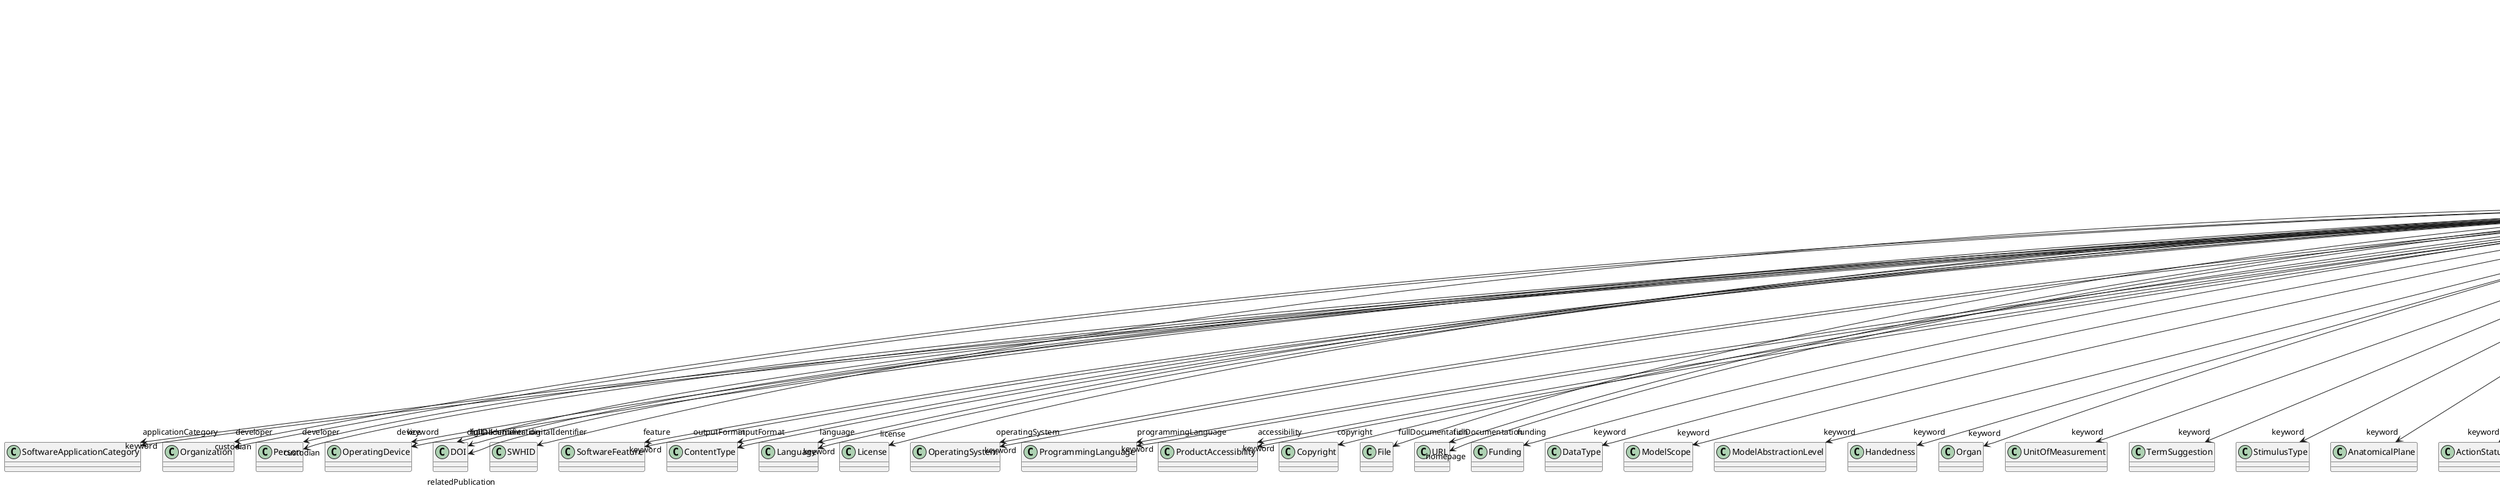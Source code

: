 @startuml
class SoftwareVersion {
+applicationCategory
+developer
+device
+digitalIdentifier
+feature
+requirement
+inputFormat
+isAlternativeVersionOf
+isNewVersionOf
+language
+license
+operatingSystem
+outputFormat
+programmingLanguage
+accessibility
+copyright
+custodian
+description
+fullDocumentation
+fullName
+funding
+homepage
+howToCite
+keyword
+otherContribution
+relatedPublication
+releaseDate
+repository
+shortName
+supportChannel
+versionIdentifier
+versionInnovation

}
SoftwareVersion -d-> "applicationCategory" SoftwareApplicationCategory
SoftwareVersion -d-> "developer" Organization
SoftwareVersion -d-> "developer" Person
SoftwareVersion -d-> "device" OperatingDevice
SoftwareVersion -d-> "digitalIdentifier" DOI
SoftwareVersion -d-> "digitalIdentifier" SWHID
SoftwareVersion -d-> "feature" SoftwareFeature
SoftwareVersion -d-> "inputFormat" ContentType
SoftwareVersion -d-> "isAlternativeVersionOf" SoftwareVersion
SoftwareVersion -d-> "isNewVersionOf" SoftwareVersion
SoftwareVersion -d-> "language" Language
SoftwareVersion -d-> "license" License
SoftwareVersion -d-> "operatingSystem" OperatingSystem
SoftwareVersion -d-> "outputFormat" ContentType
SoftwareVersion -d-> "programmingLanguage" ProgrammingLanguage
SoftwareVersion -d-> "accessibility" ProductAccessibility
SoftwareVersion -d-> "copyright" Copyright
SoftwareVersion -d-> "custodian" Organization
SoftwareVersion -d-> "custodian" Person
SoftwareVersion -d-> "fullDocumentation" DOI
SoftwareVersion -d-> "fullDocumentation" File
SoftwareVersion -d-> "fullDocumentation" URL
SoftwareVersion -d-> "funding" Funding
SoftwareVersion -d-> "homepage" URL
SoftwareVersion -d-> "keyword" DataType
SoftwareVersion -d-> "keyword" ModelScope
SoftwareVersion -d-> "keyword" ModelAbstractionLevel
SoftwareVersion -d-> "keyword" Handedness
SoftwareVersion -d-> "keyword" Organ
SoftwareVersion -d-> "keyword" UnitOfMeasurement
SoftwareVersion -d-> "keyword" TermSuggestion
SoftwareVersion -d-> "keyword" StimulusType
SoftwareVersion -d-> "keyword" AnatomicalPlane
SoftwareVersion -d-> "keyword" ActionStatusType
SoftwareVersion -d-> "keyword" TissueSampleType
SoftwareVersion -d-> "keyword" MetaDataModelType
SoftwareVersion -d-> "keyword" MolecularEntity
SoftwareVersion -d-> "keyword" CranialWindowType
SoftwareVersion -d-> "keyword" AtlasType
SoftwareVersion -d-> "keyword" DiseaseModel
SoftwareVersion -d-> "keyword" PatchClampVariation
SoftwareVersion -d-> "keyword" FileBundleGrouping
SoftwareVersion -d-> "keyword" FileRepositoryType
SoftwareVersion -d-> "keyword" CellCultureType
SoftwareVersion -d-> "keyword" CriteriaQualityType
SoftwareVersion -d-> "keyword" PreparationType
SoftwareVersion -d-> "keyword" SubjectAttribute
SoftwareVersion -d-> "keyword" AnnotationType
SoftwareVersion -d-> "keyword" Language
SoftwareVersion -d-> "keyword" Terminology
SoftwareVersion -d-> "keyword" Disease
SoftwareVersion -d-> "keyword" BiologicalOrder
SoftwareVersion -d-> "keyword" AgeCategory
SoftwareVersion -d-> "keyword" SemanticDataType
SoftwareVersion -d-> "keyword" Laterality
SoftwareVersion -d-> "keyword" TypeOfUncertainty
SoftwareVersion -d-> "keyword" QualitativeOverlap
SoftwareVersion -d-> "keyword" BiologicalSex
SoftwareVersion -d-> "keyword" Species
SoftwareVersion -d-> "keyword" ProductAccessibility
SoftwareVersion -d-> "keyword" ProgrammingLanguage
SoftwareVersion -d-> "keyword" EthicsAssessment
SoftwareVersion -d-> "keyword" TissueSampleAttribute
SoftwareVersion -d-> "keyword" OperatingDevice
SoftwareVersion -d-> "keyword" Service
SoftwareVersion -d-> "keyword" UBERONParcellation
SoftwareVersion -d-> "keyword" AnatomicalAxesOrientation
SoftwareVersion -d-> "keyword" Technique
SoftwareVersion -d-> "keyword" MeasuredQuantity
SoftwareVersion -d-> "keyword" BreedingType
SoftwareVersion -d-> "keyword" ContributionType
SoftwareVersion -d-> "keyword" DeviceType
SoftwareVersion -d-> "keyword" GeneticStrainType
SoftwareVersion -d-> "keyword" CellType
SoftwareVersion -d-> "keyword" ExperimentalApproach
SoftwareVersion -d-> "keyword" SoftwareFeature
SoftwareVersion -d-> "keyword" FileUsageRole
SoftwareVersion -d-> "keyword" SoftwareApplicationCategory
SoftwareVersion -d-> "keyword" OperatingSystem
SoftwareVersion -d-> "keyword" SubcellularEntity
SoftwareVersion -d-> "keyword" StimulationApproach
SoftwareVersion -d-> "otherContribution" Contribution
SoftwareVersion -d-> "relatedPublication" DOI
SoftwareVersion -d-> "relatedPublication" ISBN
SoftwareVersion -d-> "relatedPublication" HANDLE
SoftwareVersion -d-> "repository" FileRepository

@enduml